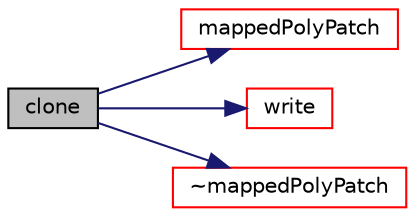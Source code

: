 digraph "clone"
{
  bgcolor="transparent";
  edge [fontname="Helvetica",fontsize="10",labelfontname="Helvetica",labelfontsize="10"];
  node [fontname="Helvetica",fontsize="10",shape=record];
  rankdir="LR";
  Node1 [label="clone",height=0.2,width=0.4,color="black", fillcolor="grey75", style="filled", fontcolor="black"];
  Node1 -> Node2 [color="midnightblue",fontsize="10",style="solid",fontname="Helvetica"];
  Node2 [label="mappedPolyPatch",height=0.2,width=0.4,color="red",URL="$a01460.html#a3204b30aa6f9ab05950a8dc142b4a6a3",tooltip="Construct from components. "];
  Node1 -> Node3 [color="midnightblue",fontsize="10",style="solid",fontname="Helvetica"];
  Node3 [label="write",height=0.2,width=0.4,color="red",URL="$a01460.html#a0941061ad5a26be83b4107d05750ace6",tooltip="Write the polyPatch data as a dictionary. "];
  Node1 -> Node4 [color="midnightblue",fontsize="10",style="solid",fontname="Helvetica"];
  Node4 [label="~mappedPolyPatch",height=0.2,width=0.4,color="red",URL="$a01460.html#a0efbe9f57db6ae06e2428b7e64cc56c6",tooltip="Destructor. "];
}
